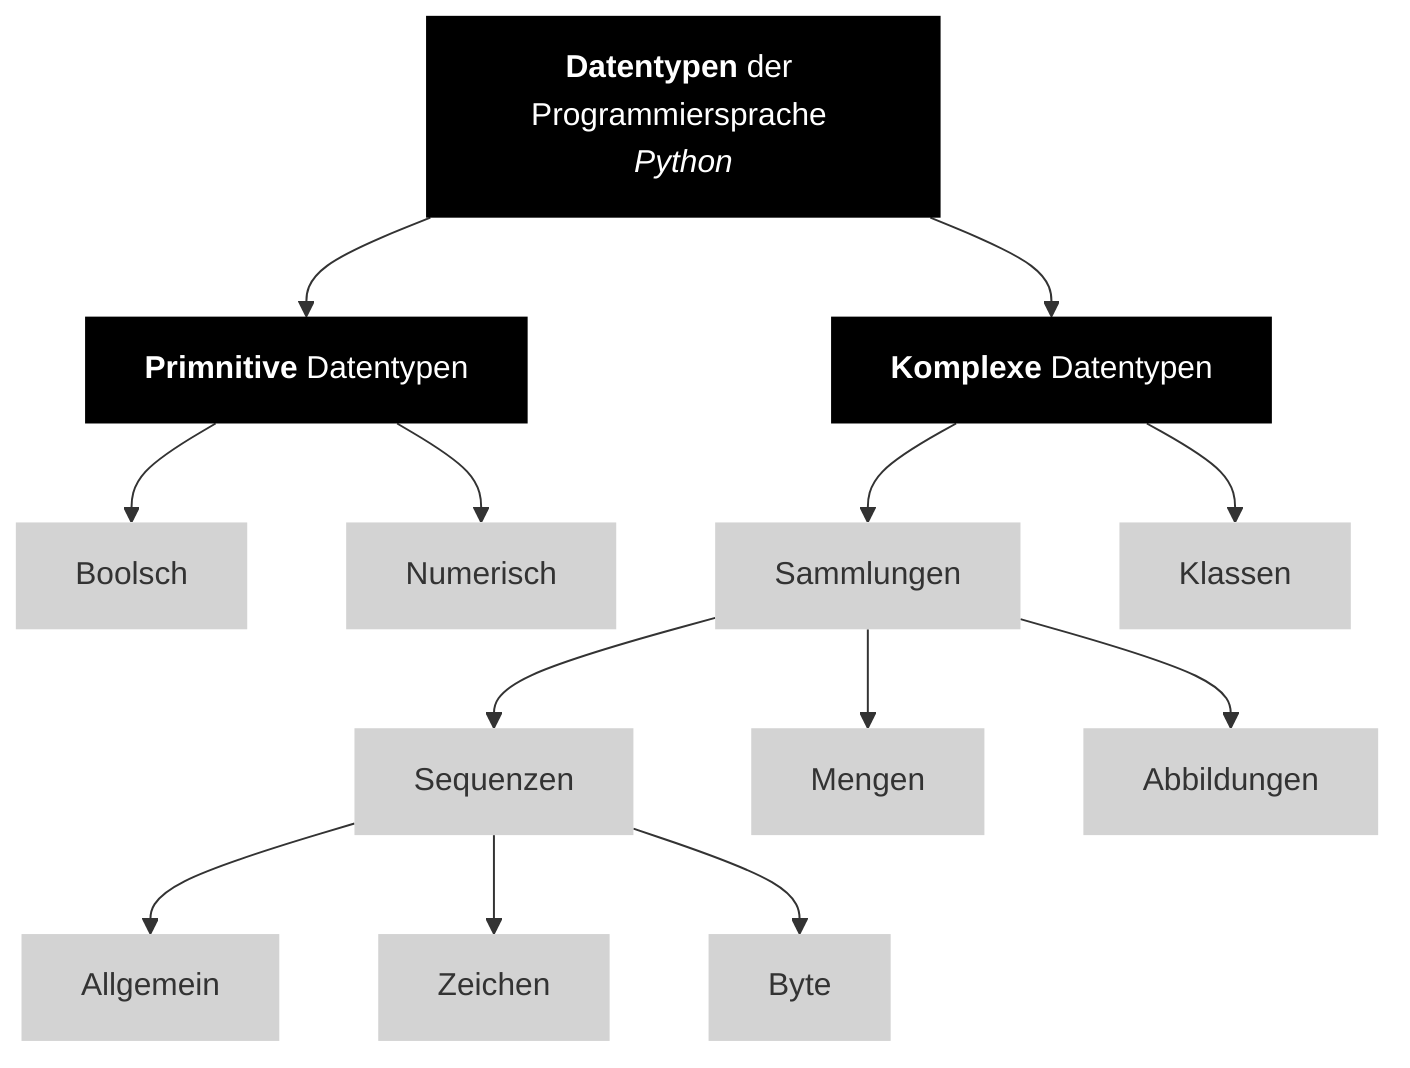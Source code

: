 flowchart TB
    
    Datentypen["<b>Datentypen</b> der Programmiersprache <i>Python</i>"]

    Datentypen --> Primitiv["<b>Primnitive</b> Datentypen"]
    Datentypen --> Komplex["<b>Komplexe</b> Datentypen"]

    Primitiv --> Boolsch
    Primitiv --> Numerisch

    Komplex --> Sammlung["Sammlungen"]
    Komplex --> Klassen

    Sammlung --> Sequenz["Sequenzen"]
    Sammlung --> Menge["Mengen"]
    Sammlung --> Abbildung["Abbildungen"]

    Sequenz --> Allgemein
    Sequenz --> Zeichen
    Sequenz --> Byte

    style Datentypen fill:black,color:white,stroke-width:0px
    style Primitiv fill:black,color:white,stroke-width:0px
    style Komplex fill:black,color:white,stroke-width:0px

    style Boolsch fill:lightgray,stroke-width:0px
    style Numerisch fill:lightgray,stroke-width:0px
    style Sammlung fill:lightgray,stroke-width:0px
    style Klassen fill:lightgray,stroke-width:0px
    style Sequenz fill:lightgray,stroke-width:0px
    style Menge fill:lightgray,stroke-width:0px
    style Abbildung fill:lightgray,stroke-width:0px
    style Allgemein fill:lightgray,stroke-width:0px
    style Zeichen fill:lightgray,stroke-width:0px
    style Byte fill:lightgray,stroke-width:0px